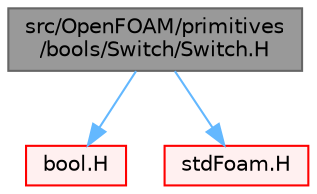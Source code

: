 digraph "src/OpenFOAM/primitives/bools/Switch/Switch.H"
{
 // LATEX_PDF_SIZE
  bgcolor="transparent";
  edge [fontname=Helvetica,fontsize=10,labelfontname=Helvetica,labelfontsize=10];
  node [fontname=Helvetica,fontsize=10,shape=box,height=0.2,width=0.4];
  Node1 [id="Node000001",label="src/OpenFOAM/primitives\l/bools/Switch/Switch.H",height=0.2,width=0.4,color="gray40", fillcolor="grey60", style="filled", fontcolor="black",tooltip=" "];
  Node1 -> Node2 [id="edge1_Node000001_Node000002",color="steelblue1",style="solid",tooltip=" "];
  Node2 [id="Node000002",label="bool.H",height=0.2,width=0.4,color="red", fillcolor="#FFF0F0", style="filled",URL="$bool_8H.html",tooltip="System bool."];
  Node1 -> Node7 [id="edge2_Node000001_Node000007",color="steelblue1",style="solid",tooltip=" "];
  Node7 [id="Node000007",label="stdFoam.H",height=0.2,width=0.4,color="red", fillcolor="#FFF0F0", style="filled",URL="$stdFoam_8H.html",tooltip="Includes some standard C++ headers, defines global macros and templates used in multiple places by Op..."];
}
